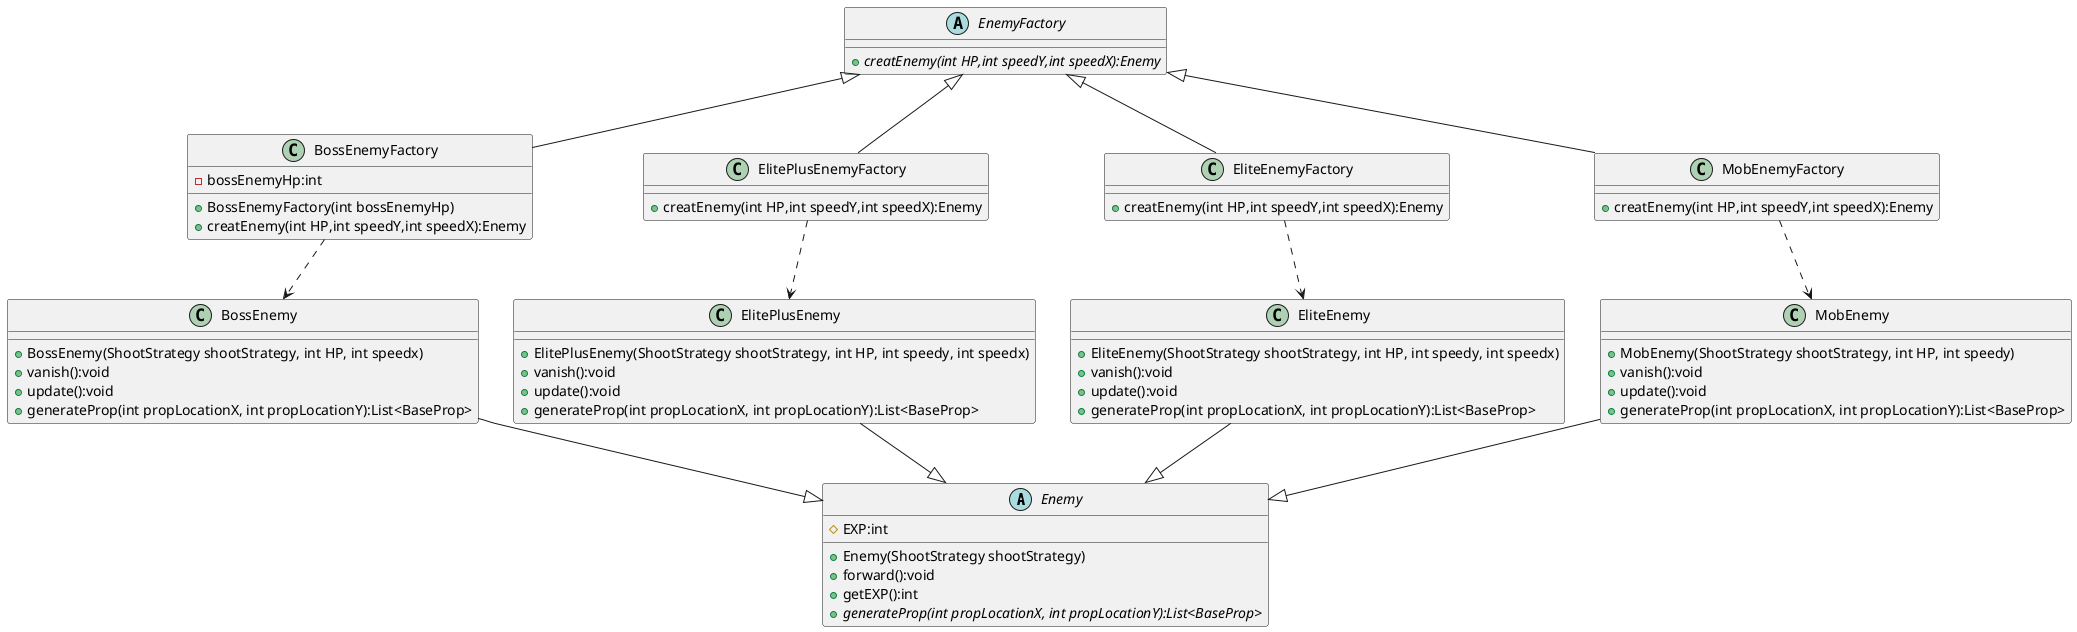 @startuml
'https://plantuml.com/class-diagram

abstract class Enemy {
    # EXP:int
    + Enemy(ShootStrategy shootStrategy)
    + forward():void
    + getEXP():int
    + {abstract} generateProp(int propLocationX, int propLocationY):List<BaseProp>
}

class MobEnemy {
    + MobEnemy(ShootStrategy shootStrategy, int HP, int speedy)
    + vanish():void
    + update():void
    + generateProp(int propLocationX, int propLocationY):List<BaseProp>
}

class EliteEnemy {
    + EliteEnemy(ShootStrategy shootStrategy, int HP, int speedy, int speedx)
    + vanish():void
    + update():void
    + generateProp(int propLocationX, int propLocationY):List<BaseProp>
}

class ElitePlusEnemy {
    + ElitePlusEnemy(ShootStrategy shootStrategy, int HP, int speedy, int speedx)
    + vanish():void
    + update():void
    + generateProp(int propLocationX, int propLocationY):List<BaseProp>
}

class BossEnemy {
    + BossEnemy(ShootStrategy shootStrategy, int HP, int speedx)
    + vanish():void
    + update():void
    + generateProp(int propLocationX, int propLocationY):List<BaseProp>
}

Enemy <|-up- MobEnemy
Enemy <|-up- EliteEnemy
Enemy <|-up- ElitePlusEnemy
Enemy <|-up- BossEnemy

abstract class EnemyFactory {
    + {abstract} creatEnemy(int HP,int speedY,int speedX):Enemy
}

class MobEnemyFactory {
    + creatEnemy(int HP,int speedY,int speedX):Enemy
}

class EliteEnemyFactory {
    + creatEnemy(int HP,int speedY,int speedX):Enemy
}

class ElitePlusEnemyFactory {
    + creatEnemy(int HP,int speedY,int speedX):Enemy
}

class BossEnemyFactory {
    - bossEnemyHp:int
    + BossEnemyFactory(int bossEnemyHp)
    + creatEnemy(int HP,int speedY,int speedX):Enemy
}

EnemyFactory <|-- MobEnemyFactory
EnemyFactory <|-- EliteEnemyFactory
EnemyFactory <|-- ElitePlusEnemyFactory
EnemyFactory <|-- BossEnemyFactory

MobEnemy <.up. MobEnemyFactory
EliteEnemy <.up. EliteEnemyFactory
ElitePlusEnemy <.up. ElitePlusEnemyFactory
BossEnemy <.up. BossEnemyFactory


@enduml